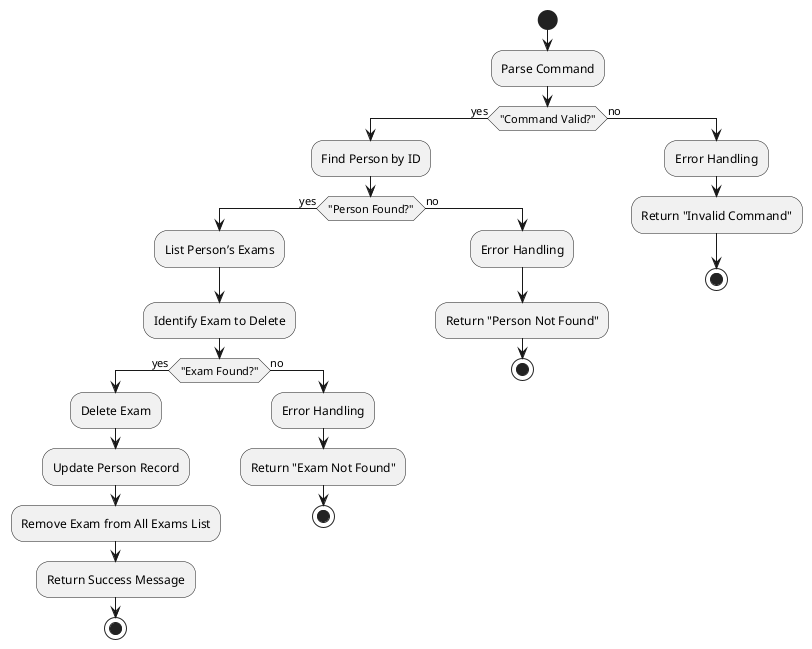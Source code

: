 @startuml
start
:Parse Command;
if ("Command Valid?") then (yes)
    :Find Person by ID;
    if ("Person Found?") then (yes)
        :List Person’s Exams;
        :Identify Exam to Delete;
        if ("Exam Found?") then (yes)
            :Delete Exam;
            :Update Person Record;
            :Remove Exam from All Exams List;
            :Return Success Message;
            stop
        else (no)
            :Error Handling;
            :Return "Exam Not Found";
            stop
        endif
    else (no)
        :Error Handling;
        :Return "Person Not Found";
        stop
    endif
else (no)
    :Error Handling;
    :Return "Invalid Command";
    stop
endif
@enduml
